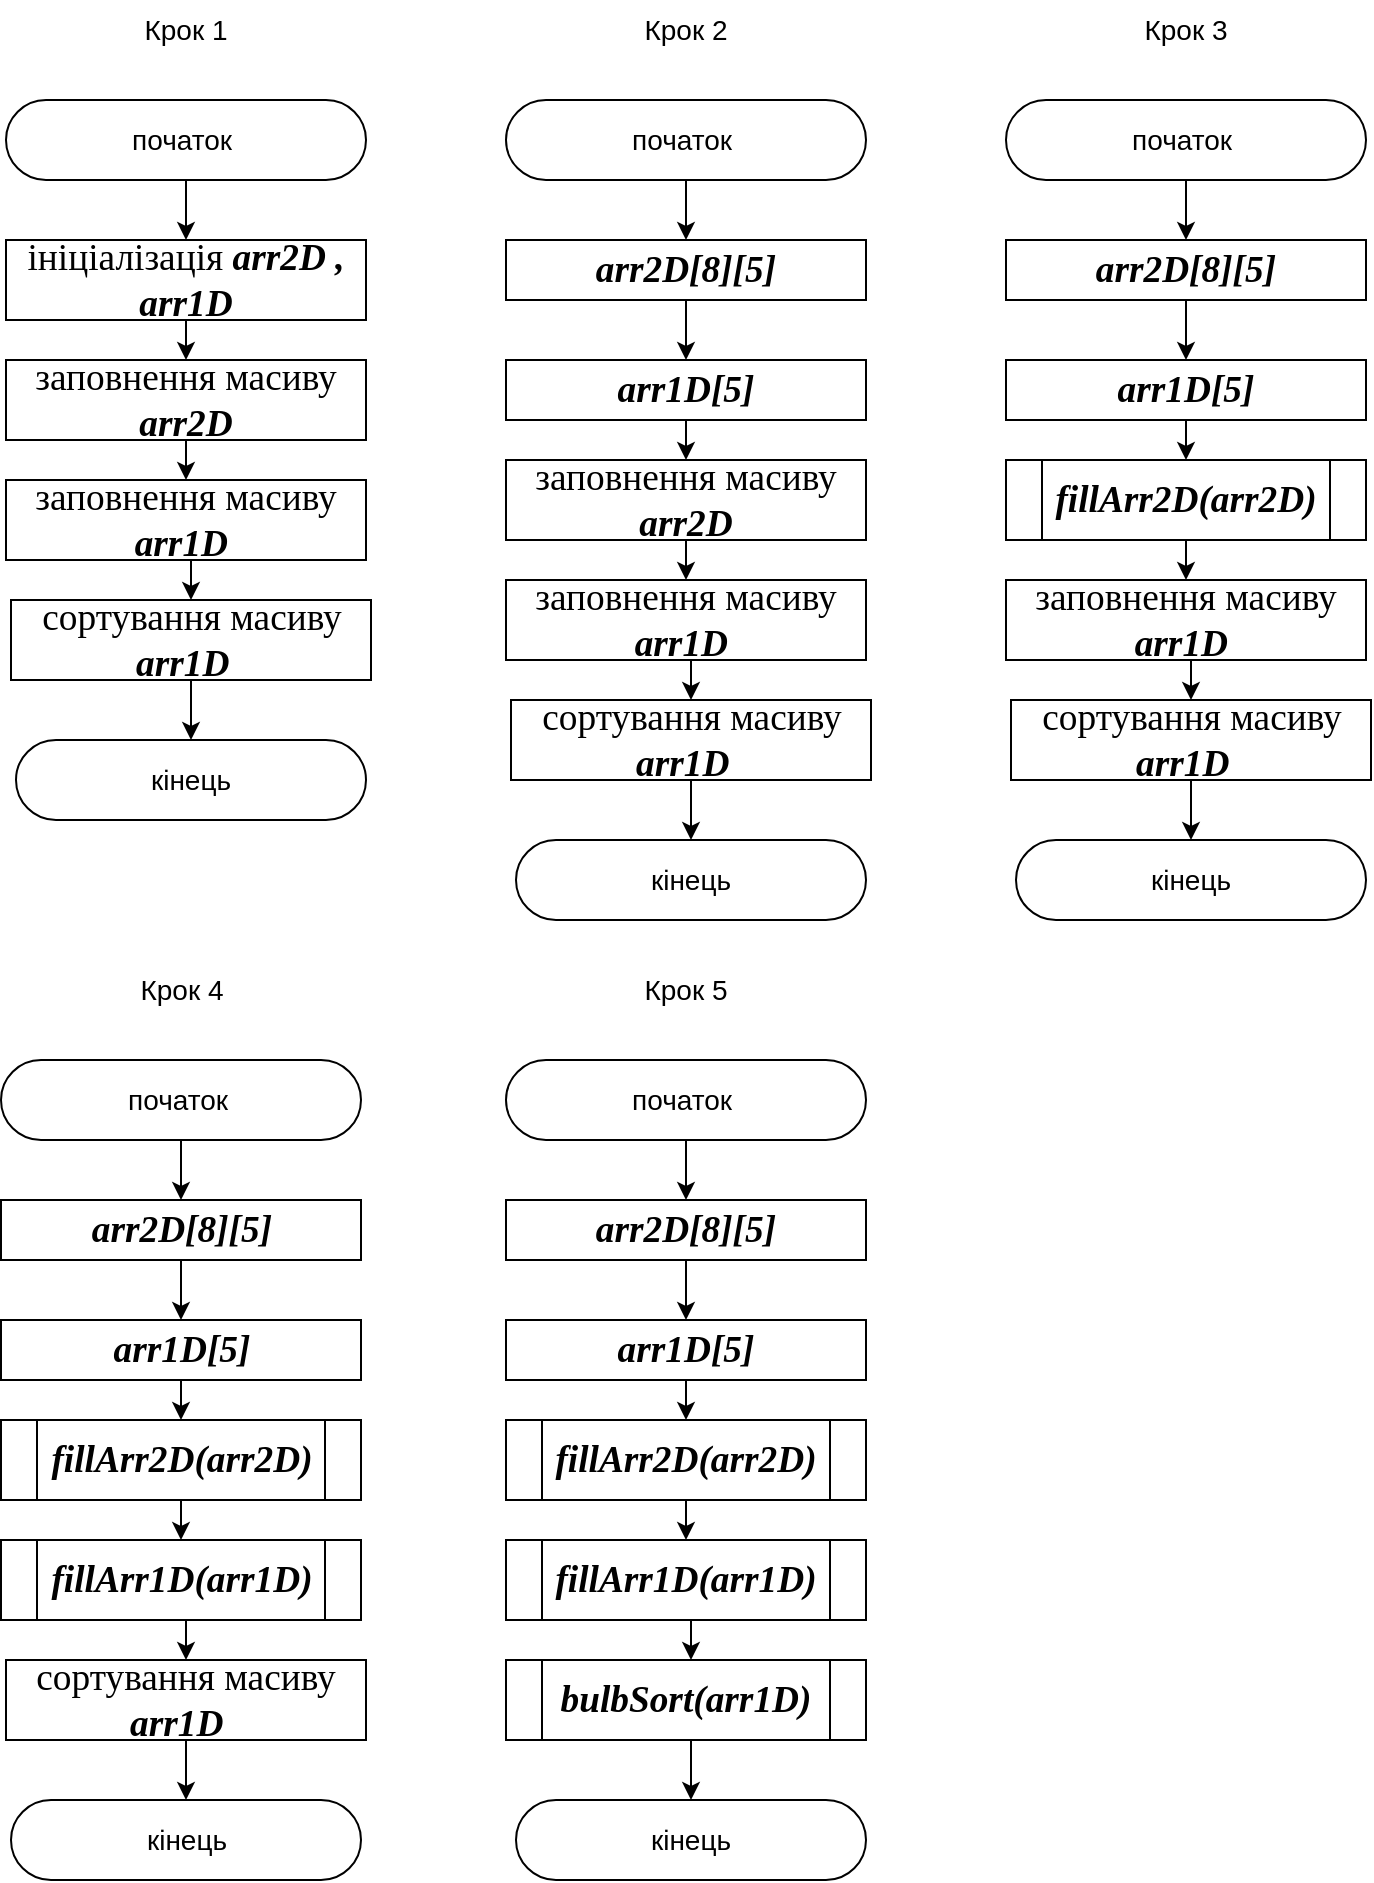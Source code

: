 <mxfile version="15.9.6" type="device"><diagram id="9-KV4UppvdoVtuZOOG3E" name="Page-1"><mxGraphModel dx="1730" dy="898" grid="1" gridSize="10" guides="1" tooltips="1" connect="1" arrows="1" fold="1" page="1" pageScale="1" pageWidth="827" pageHeight="1169" math="0" shadow="0"><root><mxCell id="0"/><mxCell id="1" parent="0"/><mxCell id="ir97mcLFYktfYN1QBeh2-9" style="edgeStyle=orthogonalEdgeStyle;rounded=0;orthogonalLoop=1;jettySize=auto;html=1;exitX=0.5;exitY=1;exitDx=0;exitDy=0;entryX=0.5;entryY=0;entryDx=0;entryDy=0;fontSize=14;" edge="1" parent="1" source="ir97mcLFYktfYN1QBeh2-1" target="ir97mcLFYktfYN1QBeh2-4"><mxGeometry relative="1" as="geometry"/></mxCell><mxCell id="ir97mcLFYktfYN1QBeh2-1" value="&lt;font style=&quot;font-size: 14px&quot;&gt;початок&amp;nbsp;&lt;/font&gt;" style="rounded=1;whiteSpace=wrap;html=1;arcSize=50;" vertex="1" parent="1"><mxGeometry x="260" y="80" width="180" height="40" as="geometry"/></mxCell><mxCell id="ir97mcLFYktfYN1QBeh2-3" value="&lt;font style=&quot;font-size: 14px&quot;&gt;кінець&lt;/font&gt;" style="rounded=1;whiteSpace=wrap;html=1;arcSize=50;" vertex="1" parent="1"><mxGeometry x="265" y="400" width="175" height="40" as="geometry"/></mxCell><mxCell id="ir97mcLFYktfYN1QBeh2-10" style="edgeStyle=orthogonalEdgeStyle;rounded=0;orthogonalLoop=1;jettySize=auto;html=1;exitX=0.5;exitY=1;exitDx=0;exitDy=0;entryX=0.5;entryY=0;entryDx=0;entryDy=0;fontSize=14;" edge="1" parent="1" source="ir97mcLFYktfYN1QBeh2-4" target="ir97mcLFYktfYN1QBeh2-5"><mxGeometry relative="1" as="geometry"/></mxCell><mxCell id="ir97mcLFYktfYN1QBeh2-4" value="&lt;span style=&quot;text-align: justify ; text-indent: 18.667px ; font-family: &amp;#34;times new roman&amp;#34; ; font-size: 14pt&quot;&gt;ініціалізація&amp;nbsp;&lt;/span&gt;&lt;b style=&quot;text-align: justify ; text-indent: 18.667px&quot;&gt;&lt;i&gt;&lt;span style=&quot;font-family: &amp;#34;times new roman&amp;#34; ; font-size: 14pt&quot;&gt;arr2D , arr1D&lt;/span&gt;&lt;/i&gt;&lt;/b&gt;" style="rounded=0;whiteSpace=wrap;html=1;fontSize=14;" vertex="1" parent="1"><mxGeometry x="260" y="150" width="180" height="40" as="geometry"/></mxCell><mxCell id="ir97mcLFYktfYN1QBeh2-11" style="edgeStyle=orthogonalEdgeStyle;rounded=0;orthogonalLoop=1;jettySize=auto;html=1;exitX=0.5;exitY=1;exitDx=0;exitDy=0;entryX=0.5;entryY=0;entryDx=0;entryDy=0;fontSize=14;" edge="1" parent="1" source="ir97mcLFYktfYN1QBeh2-5" target="ir97mcLFYktfYN1QBeh2-6"><mxGeometry relative="1" as="geometry"/></mxCell><mxCell id="ir97mcLFYktfYN1QBeh2-5" value="&lt;p class=&quot;MsoNormal&quot;&gt;&lt;span style=&quot;font-family: &amp;#34;times new roman&amp;#34; ; font-size: 14pt&quot;&gt;заповнення масиву &lt;/span&gt;&lt;b&gt;&lt;i&gt;&lt;span style=&quot;font-family: &amp;#34;times new roman&amp;#34; ; font-size: 14pt&quot;&gt;arr2D&lt;/span&gt;&lt;/i&gt;&lt;/b&gt;&lt;/p&gt;" style="rounded=0;whiteSpace=wrap;html=1;fontSize=14;" vertex="1" parent="1"><mxGeometry x="260" y="210" width="180" height="40" as="geometry"/></mxCell><mxCell id="ir97mcLFYktfYN1QBeh2-12" style="edgeStyle=orthogonalEdgeStyle;rounded=0;orthogonalLoop=1;jettySize=auto;html=1;exitX=0.5;exitY=1;exitDx=0;exitDy=0;entryX=0.5;entryY=0;entryDx=0;entryDy=0;fontSize=14;" edge="1" parent="1" source="ir97mcLFYktfYN1QBeh2-6" target="ir97mcLFYktfYN1QBeh2-7"><mxGeometry relative="1" as="geometry"/></mxCell><mxCell id="ir97mcLFYktfYN1QBeh2-6" value="&lt;p class=&quot;MsoNormal&quot;&gt;&lt;span style=&quot;font-family: &amp;#34;times new roman&amp;#34; ; font-size: 14pt&quot;&gt;заповнення масиву &lt;/span&gt;&lt;b&gt;&lt;i&gt;&lt;span style=&quot;font-family: &amp;#34;times new roman&amp;#34; ; font-size: 14pt&quot;&gt;arr&lt;/span&gt;&lt;/i&gt;&lt;/b&gt;&lt;b&gt;&lt;i&gt;&lt;span style=&quot;font-family: &amp;#34;times new roman&amp;#34; ; font-size: 14pt&quot;&gt;1&lt;/span&gt;&lt;/i&gt;&lt;/b&gt;&lt;b&gt;&lt;i&gt;&lt;span style=&quot;font-family: &amp;#34;times new roman&amp;#34; ; font-size: 14pt&quot;&gt;D&amp;nbsp;&lt;/span&gt;&lt;/i&gt;&lt;/b&gt;&lt;/p&gt;" style="rounded=0;whiteSpace=wrap;html=1;fontSize=14;" vertex="1" parent="1"><mxGeometry x="260" y="270" width="180" height="40" as="geometry"/></mxCell><mxCell id="ir97mcLFYktfYN1QBeh2-13" style="edgeStyle=orthogonalEdgeStyle;rounded=0;orthogonalLoop=1;jettySize=auto;html=1;exitX=0.5;exitY=1;exitDx=0;exitDy=0;entryX=0.5;entryY=0;entryDx=0;entryDy=0;fontSize=14;" edge="1" parent="1" source="ir97mcLFYktfYN1QBeh2-7" target="ir97mcLFYktfYN1QBeh2-3"><mxGeometry relative="1" as="geometry"/></mxCell><mxCell id="ir97mcLFYktfYN1QBeh2-7" value="&lt;p class=&quot;MsoNormal&quot;&gt;&lt;span style=&quot;font-family: &amp;#34;new romans&amp;#34; ; font-size: 14pt&quot;&gt;сортування масиву &lt;/span&gt;&lt;b&gt;&lt;i&gt;&lt;span style=&quot;font-family: &amp;#34;times new roman&amp;#34; ; font-size: 14pt&quot;&gt;arr&lt;/span&gt;&lt;/i&gt;&lt;/b&gt;&lt;b&gt;&lt;i&gt;&lt;span style=&quot;font-family: &amp;#34;times new roman&amp;#34; ; font-size: 14pt&quot;&gt;1&lt;/span&gt;&lt;/i&gt;&lt;/b&gt;&lt;b&gt;&lt;i&gt;&lt;span style=&quot;font-family: &amp;#34;times new roman&amp;#34; ; font-size: 14pt&quot;&gt;D &lt;/span&gt;&lt;/i&gt;&lt;/b&gt;&lt;b&gt;&lt;i&gt;&lt;span style=&quot;font-family: &amp;#34;times new roman&amp;#34; ; font-size: 14pt&quot;&gt;&amp;nbsp;&lt;/span&gt;&lt;/i&gt;&lt;/b&gt;&lt;/p&gt;" style="rounded=0;whiteSpace=wrap;html=1;fontSize=14;" vertex="1" parent="1"><mxGeometry x="262.5" y="330" width="180" height="40" as="geometry"/></mxCell><mxCell id="ir97mcLFYktfYN1QBeh2-14" value="Крок 1" style="text;html=1;strokeColor=none;fillColor=none;align=center;verticalAlign=middle;whiteSpace=wrap;rounded=0;fontSize=14;" vertex="1" parent="1"><mxGeometry x="320" y="30" width="60" height="30" as="geometry"/></mxCell><mxCell id="ir97mcLFYktfYN1QBeh2-15" style="edgeStyle=orthogonalEdgeStyle;rounded=0;orthogonalLoop=1;jettySize=auto;html=1;exitX=0.5;exitY=1;exitDx=0;exitDy=0;entryX=0.5;entryY=0;entryDx=0;entryDy=0;fontSize=14;" edge="1" parent="1" source="ir97mcLFYktfYN1QBeh2-16" target="ir97mcLFYktfYN1QBeh2-19"><mxGeometry relative="1" as="geometry"/></mxCell><mxCell id="ir97mcLFYktfYN1QBeh2-16" value="&lt;font style=&quot;font-size: 14px&quot;&gt;початок&amp;nbsp;&lt;/font&gt;" style="rounded=1;whiteSpace=wrap;html=1;arcSize=50;" vertex="1" parent="1"><mxGeometry x="510" y="80" width="180" height="40" as="geometry"/></mxCell><mxCell id="ir97mcLFYktfYN1QBeh2-17" value="&lt;font style=&quot;font-size: 14px&quot;&gt;кінець&lt;/font&gt;" style="rounded=1;whiteSpace=wrap;html=1;arcSize=50;" vertex="1" parent="1"><mxGeometry x="515" y="450" width="175" height="40" as="geometry"/></mxCell><mxCell id="ir97mcLFYktfYN1QBeh2-30" style="edgeStyle=orthogonalEdgeStyle;rounded=0;orthogonalLoop=1;jettySize=auto;html=1;exitX=0.5;exitY=1;exitDx=0;exitDy=0;entryX=0.5;entryY=0;entryDx=0;entryDy=0;fontSize=14;" edge="1" parent="1" source="ir97mcLFYktfYN1QBeh2-19" target="ir97mcLFYktfYN1QBeh2-29"><mxGeometry relative="1" as="geometry"/></mxCell><mxCell id="ir97mcLFYktfYN1QBeh2-19" value="&lt;b style=&quot;text-align: justify ; text-indent: 18.667px&quot;&gt;&lt;i&gt;&lt;span style=&quot;font-family: &amp;#34;times new roman&amp;#34; ; font-size: 14pt&quot;&gt;arr2D[8][5]&lt;/span&gt;&lt;/i&gt;&lt;/b&gt;" style="rounded=0;whiteSpace=wrap;html=1;fontSize=14;" vertex="1" parent="1"><mxGeometry x="510" y="150" width="180" height="30" as="geometry"/></mxCell><mxCell id="ir97mcLFYktfYN1QBeh2-20" style="edgeStyle=orthogonalEdgeStyle;rounded=0;orthogonalLoop=1;jettySize=auto;html=1;exitX=0.5;exitY=1;exitDx=0;exitDy=0;entryX=0.5;entryY=0;entryDx=0;entryDy=0;fontSize=14;" edge="1" parent="1" source="ir97mcLFYktfYN1QBeh2-21" target="ir97mcLFYktfYN1QBeh2-23"><mxGeometry relative="1" as="geometry"/></mxCell><mxCell id="ir97mcLFYktfYN1QBeh2-21" value="&lt;p class=&quot;MsoNormal&quot;&gt;&lt;span style=&quot;font-family: &amp;#34;times new roman&amp;#34; ; font-size: 14pt&quot;&gt;заповнення масиву &lt;/span&gt;&lt;b&gt;&lt;i&gt;&lt;span style=&quot;font-family: &amp;#34;times new roman&amp;#34; ; font-size: 14pt&quot;&gt;arr2D&lt;/span&gt;&lt;/i&gt;&lt;/b&gt;&lt;/p&gt;" style="rounded=0;whiteSpace=wrap;html=1;fontSize=14;" vertex="1" parent="1"><mxGeometry x="510" y="260" width="180" height="40" as="geometry"/></mxCell><mxCell id="ir97mcLFYktfYN1QBeh2-22" style="edgeStyle=orthogonalEdgeStyle;rounded=0;orthogonalLoop=1;jettySize=auto;html=1;exitX=0.5;exitY=1;exitDx=0;exitDy=0;entryX=0.5;entryY=0;entryDx=0;entryDy=0;fontSize=14;" edge="1" parent="1" source="ir97mcLFYktfYN1QBeh2-23" target="ir97mcLFYktfYN1QBeh2-25"><mxGeometry relative="1" as="geometry"/></mxCell><mxCell id="ir97mcLFYktfYN1QBeh2-23" value="&lt;p class=&quot;MsoNormal&quot;&gt;&lt;span style=&quot;font-family: &amp;#34;times new roman&amp;#34; ; font-size: 14pt&quot;&gt;заповнення масиву &lt;/span&gt;&lt;b&gt;&lt;i&gt;&lt;span style=&quot;font-family: &amp;#34;times new roman&amp;#34; ; font-size: 14pt&quot;&gt;arr&lt;/span&gt;&lt;/i&gt;&lt;/b&gt;&lt;b&gt;&lt;i&gt;&lt;span style=&quot;font-family: &amp;#34;times new roman&amp;#34; ; font-size: 14pt&quot;&gt;1&lt;/span&gt;&lt;/i&gt;&lt;/b&gt;&lt;b&gt;&lt;i&gt;&lt;span style=&quot;font-family: &amp;#34;times new roman&amp;#34; ; font-size: 14pt&quot;&gt;D&amp;nbsp;&lt;/span&gt;&lt;/i&gt;&lt;/b&gt;&lt;/p&gt;" style="rounded=0;whiteSpace=wrap;html=1;fontSize=14;" vertex="1" parent="1"><mxGeometry x="510" y="320" width="180" height="40" as="geometry"/></mxCell><mxCell id="ir97mcLFYktfYN1QBeh2-24" style="edgeStyle=orthogonalEdgeStyle;rounded=0;orthogonalLoop=1;jettySize=auto;html=1;exitX=0.5;exitY=1;exitDx=0;exitDy=0;entryX=0.5;entryY=0;entryDx=0;entryDy=0;fontSize=14;" edge="1" parent="1" source="ir97mcLFYktfYN1QBeh2-25" target="ir97mcLFYktfYN1QBeh2-17"><mxGeometry relative="1" as="geometry"/></mxCell><mxCell id="ir97mcLFYktfYN1QBeh2-25" value="&lt;p class=&quot;MsoNormal&quot;&gt;&lt;span style=&quot;font-family: &amp;#34;new romans&amp;#34; ; font-size: 14pt&quot;&gt;сортування масиву &lt;/span&gt;&lt;b&gt;&lt;i&gt;&lt;span style=&quot;font-family: &amp;#34;times new roman&amp;#34; ; font-size: 14pt&quot;&gt;arr&lt;/span&gt;&lt;/i&gt;&lt;/b&gt;&lt;b&gt;&lt;i&gt;&lt;span style=&quot;font-family: &amp;#34;times new roman&amp;#34; ; font-size: 14pt&quot;&gt;1&lt;/span&gt;&lt;/i&gt;&lt;/b&gt;&lt;b&gt;&lt;i&gt;&lt;span style=&quot;font-family: &amp;#34;times new roman&amp;#34; ; font-size: 14pt&quot;&gt;D &lt;/span&gt;&lt;/i&gt;&lt;/b&gt;&lt;b&gt;&lt;i&gt;&lt;span style=&quot;font-family: &amp;#34;times new roman&amp;#34; ; font-size: 14pt&quot;&gt;&amp;nbsp;&lt;/span&gt;&lt;/i&gt;&lt;/b&gt;&lt;/p&gt;" style="rounded=0;whiteSpace=wrap;html=1;fontSize=14;" vertex="1" parent="1"><mxGeometry x="512.5" y="380" width="180" height="40" as="geometry"/></mxCell><mxCell id="ir97mcLFYktfYN1QBeh2-26" value="Крок 2" style="text;html=1;strokeColor=none;fillColor=none;align=center;verticalAlign=middle;whiteSpace=wrap;rounded=0;fontSize=14;" vertex="1" parent="1"><mxGeometry x="570" y="30" width="60" height="30" as="geometry"/></mxCell><mxCell id="ir97mcLFYktfYN1QBeh2-31" style="edgeStyle=orthogonalEdgeStyle;rounded=0;orthogonalLoop=1;jettySize=auto;html=1;exitX=0.5;exitY=1;exitDx=0;exitDy=0;entryX=0.5;entryY=0;entryDx=0;entryDy=0;fontSize=14;" edge="1" parent="1" source="ir97mcLFYktfYN1QBeh2-29" target="ir97mcLFYktfYN1QBeh2-21"><mxGeometry relative="1" as="geometry"/></mxCell><mxCell id="ir97mcLFYktfYN1QBeh2-29" value="&lt;b style=&quot;text-align: justify ; text-indent: 18.667px&quot;&gt;&lt;i&gt;&lt;span style=&quot;font-family: &amp;#34;times new roman&amp;#34; ; font-size: 14pt&quot;&gt;arr1D[5]&lt;/span&gt;&lt;/i&gt;&lt;/b&gt;" style="rounded=0;whiteSpace=wrap;html=1;fontSize=14;" vertex="1" parent="1"><mxGeometry x="510" y="210" width="180" height="30" as="geometry"/></mxCell><mxCell id="ir97mcLFYktfYN1QBeh2-32" style="edgeStyle=orthogonalEdgeStyle;rounded=0;orthogonalLoop=1;jettySize=auto;html=1;exitX=0.5;exitY=1;exitDx=0;exitDy=0;entryX=0.5;entryY=0;entryDx=0;entryDy=0;fontSize=14;" edge="1" parent="1" source="ir97mcLFYktfYN1QBeh2-33" target="ir97mcLFYktfYN1QBeh2-36"><mxGeometry relative="1" as="geometry"/></mxCell><mxCell id="ir97mcLFYktfYN1QBeh2-33" value="&lt;font style=&quot;font-size: 14px&quot;&gt;початок&amp;nbsp;&lt;/font&gt;" style="rounded=1;whiteSpace=wrap;html=1;arcSize=50;" vertex="1" parent="1"><mxGeometry x="760" y="80" width="180" height="40" as="geometry"/></mxCell><mxCell id="ir97mcLFYktfYN1QBeh2-34" value="&lt;font style=&quot;font-size: 14px&quot;&gt;кінець&lt;/font&gt;" style="rounded=1;whiteSpace=wrap;html=1;arcSize=50;" vertex="1" parent="1"><mxGeometry x="765" y="450" width="175" height="40" as="geometry"/></mxCell><mxCell id="ir97mcLFYktfYN1QBeh2-35" style="edgeStyle=orthogonalEdgeStyle;rounded=0;orthogonalLoop=1;jettySize=auto;html=1;exitX=0.5;exitY=1;exitDx=0;exitDy=0;entryX=0.5;entryY=0;entryDx=0;entryDy=0;fontSize=14;" edge="1" parent="1" source="ir97mcLFYktfYN1QBeh2-36" target="ir97mcLFYktfYN1QBeh2-45"><mxGeometry relative="1" as="geometry"/></mxCell><mxCell id="ir97mcLFYktfYN1QBeh2-36" value="&lt;b style=&quot;text-align: justify ; text-indent: 18.667px&quot;&gt;&lt;i&gt;&lt;span style=&quot;font-family: &amp;#34;times new roman&amp;#34; ; font-size: 14pt&quot;&gt;arr2D[8][5]&lt;/span&gt;&lt;/i&gt;&lt;/b&gt;" style="rounded=0;whiteSpace=wrap;html=1;fontSize=14;" vertex="1" parent="1"><mxGeometry x="760" y="150" width="180" height="30" as="geometry"/></mxCell><mxCell id="ir97mcLFYktfYN1QBeh2-37" style="edgeStyle=orthogonalEdgeStyle;rounded=0;orthogonalLoop=1;jettySize=auto;html=1;exitX=0.5;exitY=1;exitDx=0;exitDy=0;entryX=0.5;entryY=0;entryDx=0;entryDy=0;fontSize=14;" edge="1" parent="1" target="ir97mcLFYktfYN1QBeh2-40"><mxGeometry relative="1" as="geometry"><mxPoint x="850" y="300" as="sourcePoint"/></mxGeometry></mxCell><mxCell id="ir97mcLFYktfYN1QBeh2-39" style="edgeStyle=orthogonalEdgeStyle;rounded=0;orthogonalLoop=1;jettySize=auto;html=1;exitX=0.5;exitY=1;exitDx=0;exitDy=0;entryX=0.5;entryY=0;entryDx=0;entryDy=0;fontSize=14;" edge="1" parent="1" source="ir97mcLFYktfYN1QBeh2-40" target="ir97mcLFYktfYN1QBeh2-42"><mxGeometry relative="1" as="geometry"/></mxCell><mxCell id="ir97mcLFYktfYN1QBeh2-40" value="&lt;p class=&quot;MsoNormal&quot;&gt;&lt;span style=&quot;font-family: &amp;#34;times new roman&amp;#34; ; font-size: 14pt&quot;&gt;заповнення масиву &lt;/span&gt;&lt;b&gt;&lt;i&gt;&lt;span style=&quot;font-family: &amp;#34;times new roman&amp;#34; ; font-size: 14pt&quot;&gt;arr&lt;/span&gt;&lt;/i&gt;&lt;/b&gt;&lt;b&gt;&lt;i&gt;&lt;span style=&quot;font-family: &amp;#34;times new roman&amp;#34; ; font-size: 14pt&quot;&gt;1&lt;/span&gt;&lt;/i&gt;&lt;/b&gt;&lt;b&gt;&lt;i&gt;&lt;span style=&quot;font-family: &amp;#34;times new roman&amp;#34; ; font-size: 14pt&quot;&gt;D&amp;nbsp;&lt;/span&gt;&lt;/i&gt;&lt;/b&gt;&lt;/p&gt;" style="rounded=0;whiteSpace=wrap;html=1;fontSize=14;" vertex="1" parent="1"><mxGeometry x="760" y="320" width="180" height="40" as="geometry"/></mxCell><mxCell id="ir97mcLFYktfYN1QBeh2-41" style="edgeStyle=orthogonalEdgeStyle;rounded=0;orthogonalLoop=1;jettySize=auto;html=1;exitX=0.5;exitY=1;exitDx=0;exitDy=0;entryX=0.5;entryY=0;entryDx=0;entryDy=0;fontSize=14;" edge="1" parent="1" source="ir97mcLFYktfYN1QBeh2-42" target="ir97mcLFYktfYN1QBeh2-34"><mxGeometry relative="1" as="geometry"/></mxCell><mxCell id="ir97mcLFYktfYN1QBeh2-42" value="&lt;p class=&quot;MsoNormal&quot;&gt;&lt;span style=&quot;font-family: &amp;#34;new romans&amp;#34; ; font-size: 14pt&quot;&gt;сортування масиву &lt;/span&gt;&lt;b&gt;&lt;i&gt;&lt;span style=&quot;font-family: &amp;#34;times new roman&amp;#34; ; font-size: 14pt&quot;&gt;arr&lt;/span&gt;&lt;/i&gt;&lt;/b&gt;&lt;b&gt;&lt;i&gt;&lt;span style=&quot;font-family: &amp;#34;times new roman&amp;#34; ; font-size: 14pt&quot;&gt;1&lt;/span&gt;&lt;/i&gt;&lt;/b&gt;&lt;b&gt;&lt;i&gt;&lt;span style=&quot;font-family: &amp;#34;times new roman&amp;#34; ; font-size: 14pt&quot;&gt;D &lt;/span&gt;&lt;/i&gt;&lt;/b&gt;&lt;b&gt;&lt;i&gt;&lt;span style=&quot;font-family: &amp;#34;times new roman&amp;#34; ; font-size: 14pt&quot;&gt;&amp;nbsp;&lt;/span&gt;&lt;/i&gt;&lt;/b&gt;&lt;/p&gt;" style="rounded=0;whiteSpace=wrap;html=1;fontSize=14;" vertex="1" parent="1"><mxGeometry x="762.5" y="380" width="180" height="40" as="geometry"/></mxCell><mxCell id="ir97mcLFYktfYN1QBeh2-43" value="Крок 3" style="text;html=1;strokeColor=none;fillColor=none;align=center;verticalAlign=middle;whiteSpace=wrap;rounded=0;fontSize=14;" vertex="1" parent="1"><mxGeometry x="820" y="30" width="60" height="30" as="geometry"/></mxCell><mxCell id="ir97mcLFYktfYN1QBeh2-44" style="edgeStyle=orthogonalEdgeStyle;rounded=0;orthogonalLoop=1;jettySize=auto;html=1;exitX=0.5;exitY=1;exitDx=0;exitDy=0;entryX=0.5;entryY=0;entryDx=0;entryDy=0;fontSize=14;" edge="1" parent="1" source="ir97mcLFYktfYN1QBeh2-45"><mxGeometry relative="1" as="geometry"><mxPoint x="850" y="260" as="targetPoint"/></mxGeometry></mxCell><mxCell id="ir97mcLFYktfYN1QBeh2-45" value="&lt;b style=&quot;text-align: justify ; text-indent: 18.667px&quot;&gt;&lt;i&gt;&lt;span style=&quot;font-family: &amp;#34;times new roman&amp;#34; ; font-size: 14pt&quot;&gt;arr1D[5]&lt;/span&gt;&lt;/i&gt;&lt;/b&gt;" style="rounded=0;whiteSpace=wrap;html=1;fontSize=14;" vertex="1" parent="1"><mxGeometry x="760" y="210" width="180" height="30" as="geometry"/></mxCell><mxCell id="ir97mcLFYktfYN1QBeh2-46" value="&lt;b style=&quot;text-align: justify ; text-indent: 18.667px&quot;&gt;&lt;i&gt;&lt;span style=&quot;font-family: &amp;#34;times new roman&amp;#34; ; font-size: 14pt&quot;&gt;fillArr2D(arr2D)&lt;/span&gt;&lt;/i&gt;&lt;/b&gt;" style="shape=process;whiteSpace=wrap;html=1;backgroundOutline=1;fontSize=14;" vertex="1" parent="1"><mxGeometry x="760" y="260" width="180" height="40" as="geometry"/></mxCell><mxCell id="ir97mcLFYktfYN1QBeh2-47" style="edgeStyle=orthogonalEdgeStyle;rounded=0;orthogonalLoop=1;jettySize=auto;html=1;exitX=0.5;exitY=1;exitDx=0;exitDy=0;entryX=0.5;entryY=0;entryDx=0;entryDy=0;fontSize=14;" edge="1" parent="1" source="ir97mcLFYktfYN1QBeh2-48" target="ir97mcLFYktfYN1QBeh2-51"><mxGeometry relative="1" as="geometry"/></mxCell><mxCell id="ir97mcLFYktfYN1QBeh2-48" value="&lt;font style=&quot;font-size: 14px&quot;&gt;початок&amp;nbsp;&lt;/font&gt;" style="rounded=1;whiteSpace=wrap;html=1;arcSize=50;" vertex="1" parent="1"><mxGeometry x="257.5" y="560" width="180" height="40" as="geometry"/></mxCell><mxCell id="ir97mcLFYktfYN1QBeh2-49" value="&lt;font style=&quot;font-size: 14px&quot;&gt;кінець&lt;/font&gt;" style="rounded=1;whiteSpace=wrap;html=1;arcSize=50;" vertex="1" parent="1"><mxGeometry x="262.5" y="930" width="175" height="40" as="geometry"/></mxCell><mxCell id="ir97mcLFYktfYN1QBeh2-50" style="edgeStyle=orthogonalEdgeStyle;rounded=0;orthogonalLoop=1;jettySize=auto;html=1;exitX=0.5;exitY=1;exitDx=0;exitDy=0;entryX=0.5;entryY=0;entryDx=0;entryDy=0;fontSize=14;" edge="1" parent="1" source="ir97mcLFYktfYN1QBeh2-51" target="ir97mcLFYktfYN1QBeh2-59"><mxGeometry relative="1" as="geometry"/></mxCell><mxCell id="ir97mcLFYktfYN1QBeh2-51" value="&lt;b style=&quot;text-align: justify ; text-indent: 18.667px&quot;&gt;&lt;i&gt;&lt;span style=&quot;font-family: &amp;#34;times new roman&amp;#34; ; font-size: 14pt&quot;&gt;arr2D[8][5]&lt;/span&gt;&lt;/i&gt;&lt;/b&gt;" style="rounded=0;whiteSpace=wrap;html=1;fontSize=14;" vertex="1" parent="1"><mxGeometry x="257.5" y="630" width="180" height="30" as="geometry"/></mxCell><mxCell id="ir97mcLFYktfYN1QBeh2-52" style="edgeStyle=orthogonalEdgeStyle;rounded=0;orthogonalLoop=1;jettySize=auto;html=1;exitX=0.5;exitY=1;exitDx=0;exitDy=0;entryX=0.5;entryY=0;entryDx=0;entryDy=0;fontSize=14;" edge="1" parent="1"><mxGeometry relative="1" as="geometry"><mxPoint x="347.5" y="780" as="sourcePoint"/><mxPoint x="347.5" y="800" as="targetPoint"/></mxGeometry></mxCell><mxCell id="ir97mcLFYktfYN1QBeh2-53" style="edgeStyle=orthogonalEdgeStyle;rounded=0;orthogonalLoop=1;jettySize=auto;html=1;exitX=0.5;exitY=1;exitDx=0;exitDy=0;entryX=0.5;entryY=0;entryDx=0;entryDy=0;fontSize=14;" edge="1" parent="1" target="ir97mcLFYktfYN1QBeh2-56"><mxGeometry relative="1" as="geometry"><mxPoint x="347.5" y="840" as="sourcePoint"/></mxGeometry></mxCell><mxCell id="ir97mcLFYktfYN1QBeh2-55" style="edgeStyle=orthogonalEdgeStyle;rounded=0;orthogonalLoop=1;jettySize=auto;html=1;exitX=0.5;exitY=1;exitDx=0;exitDy=0;entryX=0.5;entryY=0;entryDx=0;entryDy=0;fontSize=14;" edge="1" parent="1" source="ir97mcLFYktfYN1QBeh2-56" target="ir97mcLFYktfYN1QBeh2-49"><mxGeometry relative="1" as="geometry"/></mxCell><mxCell id="ir97mcLFYktfYN1QBeh2-56" value="&lt;p class=&quot;MsoNormal&quot;&gt;&lt;span style=&quot;font-family: &amp;#34;new romans&amp;#34; ; font-size: 14pt&quot;&gt;сортування масиву &lt;/span&gt;&lt;b&gt;&lt;i&gt;&lt;span style=&quot;font-family: &amp;#34;times new roman&amp;#34; ; font-size: 14pt&quot;&gt;arr&lt;/span&gt;&lt;/i&gt;&lt;/b&gt;&lt;b&gt;&lt;i&gt;&lt;span style=&quot;font-family: &amp;#34;times new roman&amp;#34; ; font-size: 14pt&quot;&gt;1&lt;/span&gt;&lt;/i&gt;&lt;/b&gt;&lt;b&gt;&lt;i&gt;&lt;span style=&quot;font-family: &amp;#34;times new roman&amp;#34; ; font-size: 14pt&quot;&gt;D &lt;/span&gt;&lt;/i&gt;&lt;/b&gt;&lt;b&gt;&lt;i&gt;&lt;span style=&quot;font-family: &amp;#34;times new roman&amp;#34; ; font-size: 14pt&quot;&gt;&amp;nbsp;&lt;/span&gt;&lt;/i&gt;&lt;/b&gt;&lt;/p&gt;" style="rounded=0;whiteSpace=wrap;html=1;fontSize=14;" vertex="1" parent="1"><mxGeometry x="260" y="860" width="180" height="40" as="geometry"/></mxCell><mxCell id="ir97mcLFYktfYN1QBeh2-57" value="Крок 4" style="text;html=1;strokeColor=none;fillColor=none;align=center;verticalAlign=middle;whiteSpace=wrap;rounded=0;fontSize=14;" vertex="1" parent="1"><mxGeometry x="317.5" y="510" width="60" height="30" as="geometry"/></mxCell><mxCell id="ir97mcLFYktfYN1QBeh2-58" style="edgeStyle=orthogonalEdgeStyle;rounded=0;orthogonalLoop=1;jettySize=auto;html=1;exitX=0.5;exitY=1;exitDx=0;exitDy=0;entryX=0.5;entryY=0;entryDx=0;entryDy=0;fontSize=14;" edge="1" parent="1" source="ir97mcLFYktfYN1QBeh2-59"><mxGeometry relative="1" as="geometry"><mxPoint x="347.5" y="740" as="targetPoint"/></mxGeometry></mxCell><mxCell id="ir97mcLFYktfYN1QBeh2-59" value="&lt;b style=&quot;text-align: justify ; text-indent: 18.667px&quot;&gt;&lt;i&gt;&lt;span style=&quot;font-family: &amp;#34;times new roman&amp;#34; ; font-size: 14pt&quot;&gt;arr1D[5]&lt;/span&gt;&lt;/i&gt;&lt;/b&gt;" style="rounded=0;whiteSpace=wrap;html=1;fontSize=14;" vertex="1" parent="1"><mxGeometry x="257.5" y="690" width="180" height="30" as="geometry"/></mxCell><mxCell id="ir97mcLFYktfYN1QBeh2-60" value="&lt;b style=&quot;text-align: justify ; text-indent: 18.667px&quot;&gt;&lt;i&gt;&lt;span style=&quot;font-family: &amp;#34;times new roman&amp;#34; ; font-size: 14pt&quot;&gt;fillArr2D(arr2D)&lt;/span&gt;&lt;/i&gt;&lt;/b&gt;" style="shape=process;whiteSpace=wrap;html=1;backgroundOutline=1;fontSize=14;" vertex="1" parent="1"><mxGeometry x="257.5" y="740" width="180" height="40" as="geometry"/></mxCell><mxCell id="ir97mcLFYktfYN1QBeh2-61" value="&lt;b style=&quot;text-align: justify ; text-indent: 18.667px&quot;&gt;&lt;i&gt;&lt;span style=&quot;font-family: &amp;#34;times new roman&amp;#34; ; font-size: 14pt&quot;&gt;fillArr1D(arr1D)&lt;/span&gt;&lt;/i&gt;&lt;/b&gt;" style="shape=process;whiteSpace=wrap;html=1;backgroundOutline=1;fontSize=14;" vertex="1" parent="1"><mxGeometry x="257.5" y="800" width="180" height="40" as="geometry"/></mxCell><mxCell id="ir97mcLFYktfYN1QBeh2-62" style="edgeStyle=orthogonalEdgeStyle;rounded=0;orthogonalLoop=1;jettySize=auto;html=1;exitX=0.5;exitY=1;exitDx=0;exitDy=0;entryX=0.5;entryY=0;entryDx=0;entryDy=0;fontSize=14;" edge="1" parent="1" source="ir97mcLFYktfYN1QBeh2-63" target="ir97mcLFYktfYN1QBeh2-66"><mxGeometry relative="1" as="geometry"/></mxCell><mxCell id="ir97mcLFYktfYN1QBeh2-63" value="&lt;font style=&quot;font-size: 14px&quot;&gt;початок&amp;nbsp;&lt;/font&gt;" style="rounded=1;whiteSpace=wrap;html=1;arcSize=50;" vertex="1" parent="1"><mxGeometry x="510" y="560" width="180" height="40" as="geometry"/></mxCell><mxCell id="ir97mcLFYktfYN1QBeh2-64" value="&lt;font style=&quot;font-size: 14px&quot;&gt;кінець&lt;/font&gt;" style="rounded=1;whiteSpace=wrap;html=1;arcSize=50;" vertex="1" parent="1"><mxGeometry x="515" y="930" width="175" height="40" as="geometry"/></mxCell><mxCell id="ir97mcLFYktfYN1QBeh2-65" style="edgeStyle=orthogonalEdgeStyle;rounded=0;orthogonalLoop=1;jettySize=auto;html=1;exitX=0.5;exitY=1;exitDx=0;exitDy=0;entryX=0.5;entryY=0;entryDx=0;entryDy=0;fontSize=14;" edge="1" parent="1" source="ir97mcLFYktfYN1QBeh2-66" target="ir97mcLFYktfYN1QBeh2-73"><mxGeometry relative="1" as="geometry"/></mxCell><mxCell id="ir97mcLFYktfYN1QBeh2-66" value="&lt;b style=&quot;text-align: justify ; text-indent: 18.667px&quot;&gt;&lt;i&gt;&lt;span style=&quot;font-family: &amp;#34;times new roman&amp;#34; ; font-size: 14pt&quot;&gt;arr2D[8][5]&lt;/span&gt;&lt;/i&gt;&lt;/b&gt;" style="rounded=0;whiteSpace=wrap;html=1;fontSize=14;" vertex="1" parent="1"><mxGeometry x="510" y="630" width="180" height="30" as="geometry"/></mxCell><mxCell id="ir97mcLFYktfYN1QBeh2-67" style="edgeStyle=orthogonalEdgeStyle;rounded=0;orthogonalLoop=1;jettySize=auto;html=1;exitX=0.5;exitY=1;exitDx=0;exitDy=0;entryX=0.5;entryY=0;entryDx=0;entryDy=0;fontSize=14;" edge="1" parent="1"><mxGeometry relative="1" as="geometry"><mxPoint x="600" y="780" as="sourcePoint"/><mxPoint x="600" y="800" as="targetPoint"/></mxGeometry></mxCell><mxCell id="ir97mcLFYktfYN1QBeh2-68" style="edgeStyle=orthogonalEdgeStyle;rounded=0;orthogonalLoop=1;jettySize=auto;html=1;exitX=0.5;exitY=1;exitDx=0;exitDy=0;entryX=0.5;entryY=0;entryDx=0;entryDy=0;fontSize=14;" edge="1" parent="1"><mxGeometry relative="1" as="geometry"><mxPoint x="600" y="840" as="sourcePoint"/><mxPoint x="602.5" y="860" as="targetPoint"/></mxGeometry></mxCell><mxCell id="ir97mcLFYktfYN1QBeh2-69" style="edgeStyle=orthogonalEdgeStyle;rounded=0;orthogonalLoop=1;jettySize=auto;html=1;exitX=0.5;exitY=1;exitDx=0;exitDy=0;entryX=0.5;entryY=0;entryDx=0;entryDy=0;fontSize=14;" edge="1" parent="1" target="ir97mcLFYktfYN1QBeh2-64"><mxGeometry relative="1" as="geometry"><mxPoint x="602.5" y="900" as="sourcePoint"/></mxGeometry></mxCell><mxCell id="ir97mcLFYktfYN1QBeh2-71" value="Крок 5" style="text;html=1;strokeColor=none;fillColor=none;align=center;verticalAlign=middle;whiteSpace=wrap;rounded=0;fontSize=14;" vertex="1" parent="1"><mxGeometry x="570" y="510" width="60" height="30" as="geometry"/></mxCell><mxCell id="ir97mcLFYktfYN1QBeh2-72" style="edgeStyle=orthogonalEdgeStyle;rounded=0;orthogonalLoop=1;jettySize=auto;html=1;exitX=0.5;exitY=1;exitDx=0;exitDy=0;entryX=0.5;entryY=0;entryDx=0;entryDy=0;fontSize=14;" edge="1" parent="1" source="ir97mcLFYktfYN1QBeh2-73"><mxGeometry relative="1" as="geometry"><mxPoint x="600" y="740" as="targetPoint"/></mxGeometry></mxCell><mxCell id="ir97mcLFYktfYN1QBeh2-73" value="&lt;b style=&quot;text-align: justify ; text-indent: 18.667px&quot;&gt;&lt;i&gt;&lt;span style=&quot;font-family: &amp;#34;times new roman&amp;#34; ; font-size: 14pt&quot;&gt;arr1D[5]&lt;/span&gt;&lt;/i&gt;&lt;/b&gt;" style="rounded=0;whiteSpace=wrap;html=1;fontSize=14;" vertex="1" parent="1"><mxGeometry x="510" y="690" width="180" height="30" as="geometry"/></mxCell><mxCell id="ir97mcLFYktfYN1QBeh2-74" value="&lt;b style=&quot;text-align: justify ; text-indent: 18.667px&quot;&gt;&lt;i&gt;&lt;span style=&quot;font-family: &amp;#34;times new roman&amp;#34; ; font-size: 14pt&quot;&gt;fillArr2D(arr2D)&lt;/span&gt;&lt;/i&gt;&lt;/b&gt;" style="shape=process;whiteSpace=wrap;html=1;backgroundOutline=1;fontSize=14;" vertex="1" parent="1"><mxGeometry x="510" y="740" width="180" height="40" as="geometry"/></mxCell><mxCell id="ir97mcLFYktfYN1QBeh2-75" value="&lt;b style=&quot;text-align: justify ; text-indent: 18.667px&quot;&gt;&lt;i&gt;&lt;span style=&quot;font-family: &amp;#34;times new roman&amp;#34; ; font-size: 14pt&quot;&gt;fillArr1D(arr1D)&lt;/span&gt;&lt;/i&gt;&lt;/b&gt;" style="shape=process;whiteSpace=wrap;html=1;backgroundOutline=1;fontSize=14;" vertex="1" parent="1"><mxGeometry x="510" y="800" width="180" height="40" as="geometry"/></mxCell><mxCell id="ir97mcLFYktfYN1QBeh2-76" value="&lt;b style=&quot;text-align: justify ; text-indent: 18.667px&quot;&gt;&lt;i&gt;&lt;span style=&quot;font-family: &amp;#34;new romans&amp;#34; ; font-size: 14pt&quot;&gt;bulbSort(arr1D)&lt;/span&gt;&lt;/i&gt;&lt;/b&gt;" style="shape=process;whiteSpace=wrap;html=1;backgroundOutline=1;fontSize=14;" vertex="1" parent="1"><mxGeometry x="510" y="860" width="180" height="40" as="geometry"/></mxCell></root></mxGraphModel></diagram></mxfile>